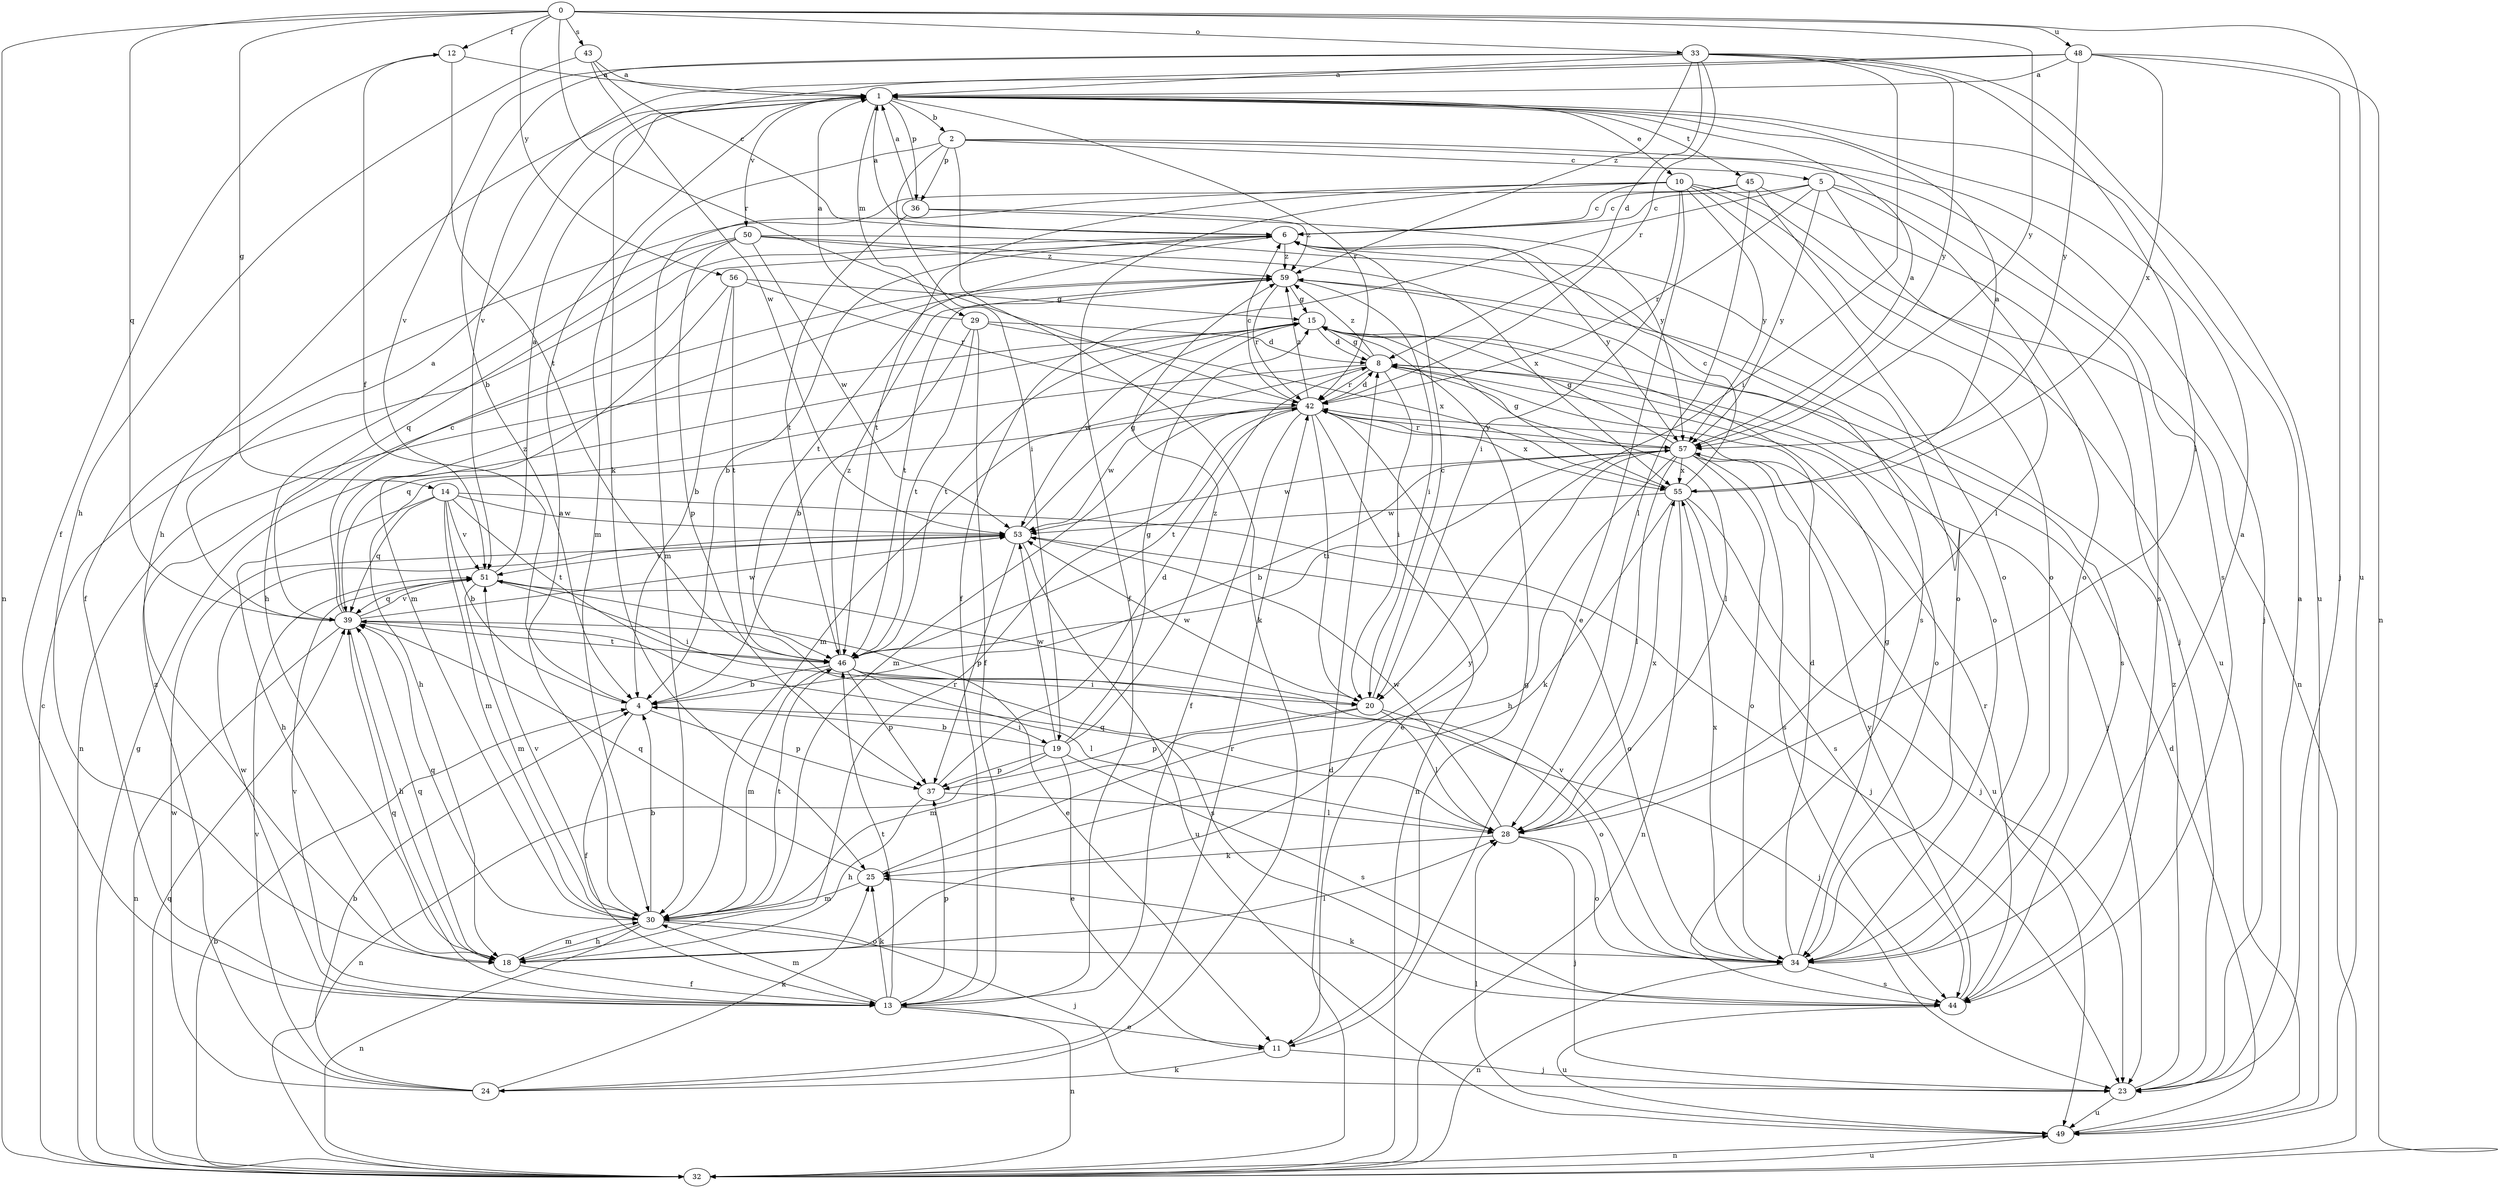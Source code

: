 strict digraph  {
0;
1;
2;
4;
5;
6;
8;
10;
11;
12;
13;
14;
15;
18;
19;
20;
23;
24;
25;
28;
29;
30;
32;
33;
34;
36;
37;
39;
42;
43;
44;
45;
46;
48;
49;
50;
51;
53;
55;
56;
57;
59;
0 -> 12  [label=f];
0 -> 14  [label=g];
0 -> 32  [label=n];
0 -> 33  [label=o];
0 -> 39  [label=q];
0 -> 42  [label=r];
0 -> 43  [label=s];
0 -> 48  [label=u];
0 -> 49  [label=u];
0 -> 56  [label=y];
0 -> 57  [label=y];
1 -> 2  [label=b];
1 -> 10  [label=e];
1 -> 18  [label=h];
1 -> 29  [label=m];
1 -> 36  [label=p];
1 -> 42  [label=r];
1 -> 45  [label=t];
1 -> 50  [label=v];
2 -> 5  [label=c];
2 -> 19  [label=i];
2 -> 23  [label=j];
2 -> 24  [label=k];
2 -> 30  [label=m];
2 -> 36  [label=p];
2 -> 44  [label=s];
4 -> 12  [label=f];
4 -> 13  [label=f];
4 -> 19  [label=i];
4 -> 37  [label=p];
5 -> 6  [label=c];
5 -> 13  [label=f];
5 -> 28  [label=l];
5 -> 34  [label=o];
5 -> 42  [label=r];
5 -> 44  [label=s];
5 -> 57  [label=y];
6 -> 1  [label=a];
6 -> 4  [label=b];
6 -> 34  [label=o];
6 -> 46  [label=t];
6 -> 57  [label=y];
6 -> 59  [label=z];
8 -> 15  [label=g];
8 -> 20  [label=i];
8 -> 23  [label=j];
8 -> 28  [label=l];
8 -> 30  [label=m];
8 -> 34  [label=o];
8 -> 39  [label=q];
8 -> 42  [label=r];
8 -> 59  [label=z];
10 -> 6  [label=c];
10 -> 11  [label=e];
10 -> 13  [label=f];
10 -> 20  [label=i];
10 -> 30  [label=m];
10 -> 32  [label=n];
10 -> 34  [label=o];
10 -> 46  [label=t];
10 -> 49  [label=u];
10 -> 57  [label=y];
11 -> 15  [label=g];
11 -> 23  [label=j];
11 -> 24  [label=k];
12 -> 1  [label=a];
12 -> 13  [label=f];
12 -> 46  [label=t];
13 -> 11  [label=e];
13 -> 25  [label=k];
13 -> 30  [label=m];
13 -> 32  [label=n];
13 -> 37  [label=p];
13 -> 39  [label=q];
13 -> 46  [label=t];
13 -> 51  [label=v];
13 -> 53  [label=w];
14 -> 4  [label=b];
14 -> 18  [label=h];
14 -> 23  [label=j];
14 -> 30  [label=m];
14 -> 39  [label=q];
14 -> 46  [label=t];
14 -> 51  [label=v];
14 -> 53  [label=w];
15 -> 8  [label=d];
15 -> 32  [label=n];
15 -> 44  [label=s];
15 -> 46  [label=t];
15 -> 53  [label=w];
18 -> 13  [label=f];
18 -> 28  [label=l];
18 -> 30  [label=m];
18 -> 39  [label=q];
18 -> 42  [label=r];
19 -> 4  [label=b];
19 -> 11  [label=e];
19 -> 15  [label=g];
19 -> 32  [label=n];
19 -> 37  [label=p];
19 -> 44  [label=s];
19 -> 53  [label=w];
19 -> 59  [label=z];
20 -> 6  [label=c];
20 -> 28  [label=l];
20 -> 30  [label=m];
20 -> 34  [label=o];
20 -> 37  [label=p];
20 -> 53  [label=w];
23 -> 1  [label=a];
23 -> 49  [label=u];
23 -> 59  [label=z];
24 -> 4  [label=b];
24 -> 25  [label=k];
24 -> 42  [label=r];
24 -> 51  [label=v];
24 -> 53  [label=w];
24 -> 59  [label=z];
25 -> 30  [label=m];
25 -> 39  [label=q];
25 -> 57  [label=y];
28 -> 23  [label=j];
28 -> 25  [label=k];
28 -> 34  [label=o];
28 -> 39  [label=q];
28 -> 53  [label=w];
28 -> 55  [label=x];
29 -> 1  [label=a];
29 -> 4  [label=b];
29 -> 8  [label=d];
29 -> 13  [label=f];
29 -> 46  [label=t];
29 -> 55  [label=x];
30 -> 1  [label=a];
30 -> 4  [label=b];
30 -> 18  [label=h];
30 -> 23  [label=j];
30 -> 32  [label=n];
30 -> 34  [label=o];
30 -> 39  [label=q];
30 -> 46  [label=t];
30 -> 51  [label=v];
32 -> 4  [label=b];
32 -> 6  [label=c];
32 -> 8  [label=d];
32 -> 15  [label=g];
32 -> 39  [label=q];
32 -> 49  [label=u];
33 -> 1  [label=a];
33 -> 4  [label=b];
33 -> 8  [label=d];
33 -> 20  [label=i];
33 -> 28  [label=l];
33 -> 42  [label=r];
33 -> 49  [label=u];
33 -> 51  [label=v];
33 -> 57  [label=y];
33 -> 59  [label=z];
34 -> 1  [label=a];
34 -> 8  [label=d];
34 -> 15  [label=g];
34 -> 32  [label=n];
34 -> 44  [label=s];
34 -> 51  [label=v];
34 -> 55  [label=x];
36 -> 1  [label=a];
36 -> 46  [label=t];
36 -> 57  [label=y];
36 -> 59  [label=z];
37 -> 8  [label=d];
37 -> 18  [label=h];
37 -> 28  [label=l];
39 -> 1  [label=a];
39 -> 6  [label=c];
39 -> 18  [label=h];
39 -> 32  [label=n];
39 -> 44  [label=s];
39 -> 46  [label=t];
39 -> 51  [label=v];
39 -> 53  [label=w];
39 -> 59  [label=z];
42 -> 6  [label=c];
42 -> 8  [label=d];
42 -> 11  [label=e];
42 -> 13  [label=f];
42 -> 18  [label=h];
42 -> 20  [label=i];
42 -> 30  [label=m];
42 -> 32  [label=n];
42 -> 46  [label=t];
42 -> 53  [label=w];
42 -> 55  [label=x];
42 -> 57  [label=y];
42 -> 59  [label=z];
43 -> 1  [label=a];
43 -> 6  [label=c];
43 -> 18  [label=h];
43 -> 53  [label=w];
44 -> 25  [label=k];
44 -> 42  [label=r];
44 -> 49  [label=u];
44 -> 57  [label=y];
45 -> 6  [label=c];
45 -> 13  [label=f];
45 -> 23  [label=j];
45 -> 28  [label=l];
45 -> 34  [label=o];
46 -> 4  [label=b];
46 -> 20  [label=i];
46 -> 23  [label=j];
46 -> 28  [label=l];
46 -> 30  [label=m];
46 -> 37  [label=p];
46 -> 59  [label=z];
48 -> 1  [label=a];
48 -> 23  [label=j];
48 -> 25  [label=k];
48 -> 32  [label=n];
48 -> 51  [label=v];
48 -> 55  [label=x];
48 -> 57  [label=y];
49 -> 8  [label=d];
49 -> 28  [label=l];
49 -> 32  [label=n];
50 -> 18  [label=h];
50 -> 37  [label=p];
50 -> 39  [label=q];
50 -> 44  [label=s];
50 -> 53  [label=w];
50 -> 55  [label=x];
50 -> 59  [label=z];
51 -> 1  [label=a];
51 -> 11  [label=e];
51 -> 20  [label=i];
51 -> 30  [label=m];
51 -> 39  [label=q];
53 -> 15  [label=g];
53 -> 34  [label=o];
53 -> 37  [label=p];
53 -> 49  [label=u];
53 -> 51  [label=v];
55 -> 1  [label=a];
55 -> 6  [label=c];
55 -> 15  [label=g];
55 -> 23  [label=j];
55 -> 25  [label=k];
55 -> 32  [label=n];
55 -> 44  [label=s];
55 -> 53  [label=w];
56 -> 4  [label=b];
56 -> 15  [label=g];
56 -> 30  [label=m];
56 -> 42  [label=r];
56 -> 46  [label=t];
57 -> 1  [label=a];
57 -> 4  [label=b];
57 -> 15  [label=g];
57 -> 18  [label=h];
57 -> 28  [label=l];
57 -> 34  [label=o];
57 -> 42  [label=r];
57 -> 44  [label=s];
57 -> 46  [label=t];
57 -> 49  [label=u];
57 -> 53  [label=w];
57 -> 55  [label=x];
59 -> 15  [label=g];
59 -> 20  [label=i];
59 -> 34  [label=o];
59 -> 42  [label=r];
59 -> 46  [label=t];
}
